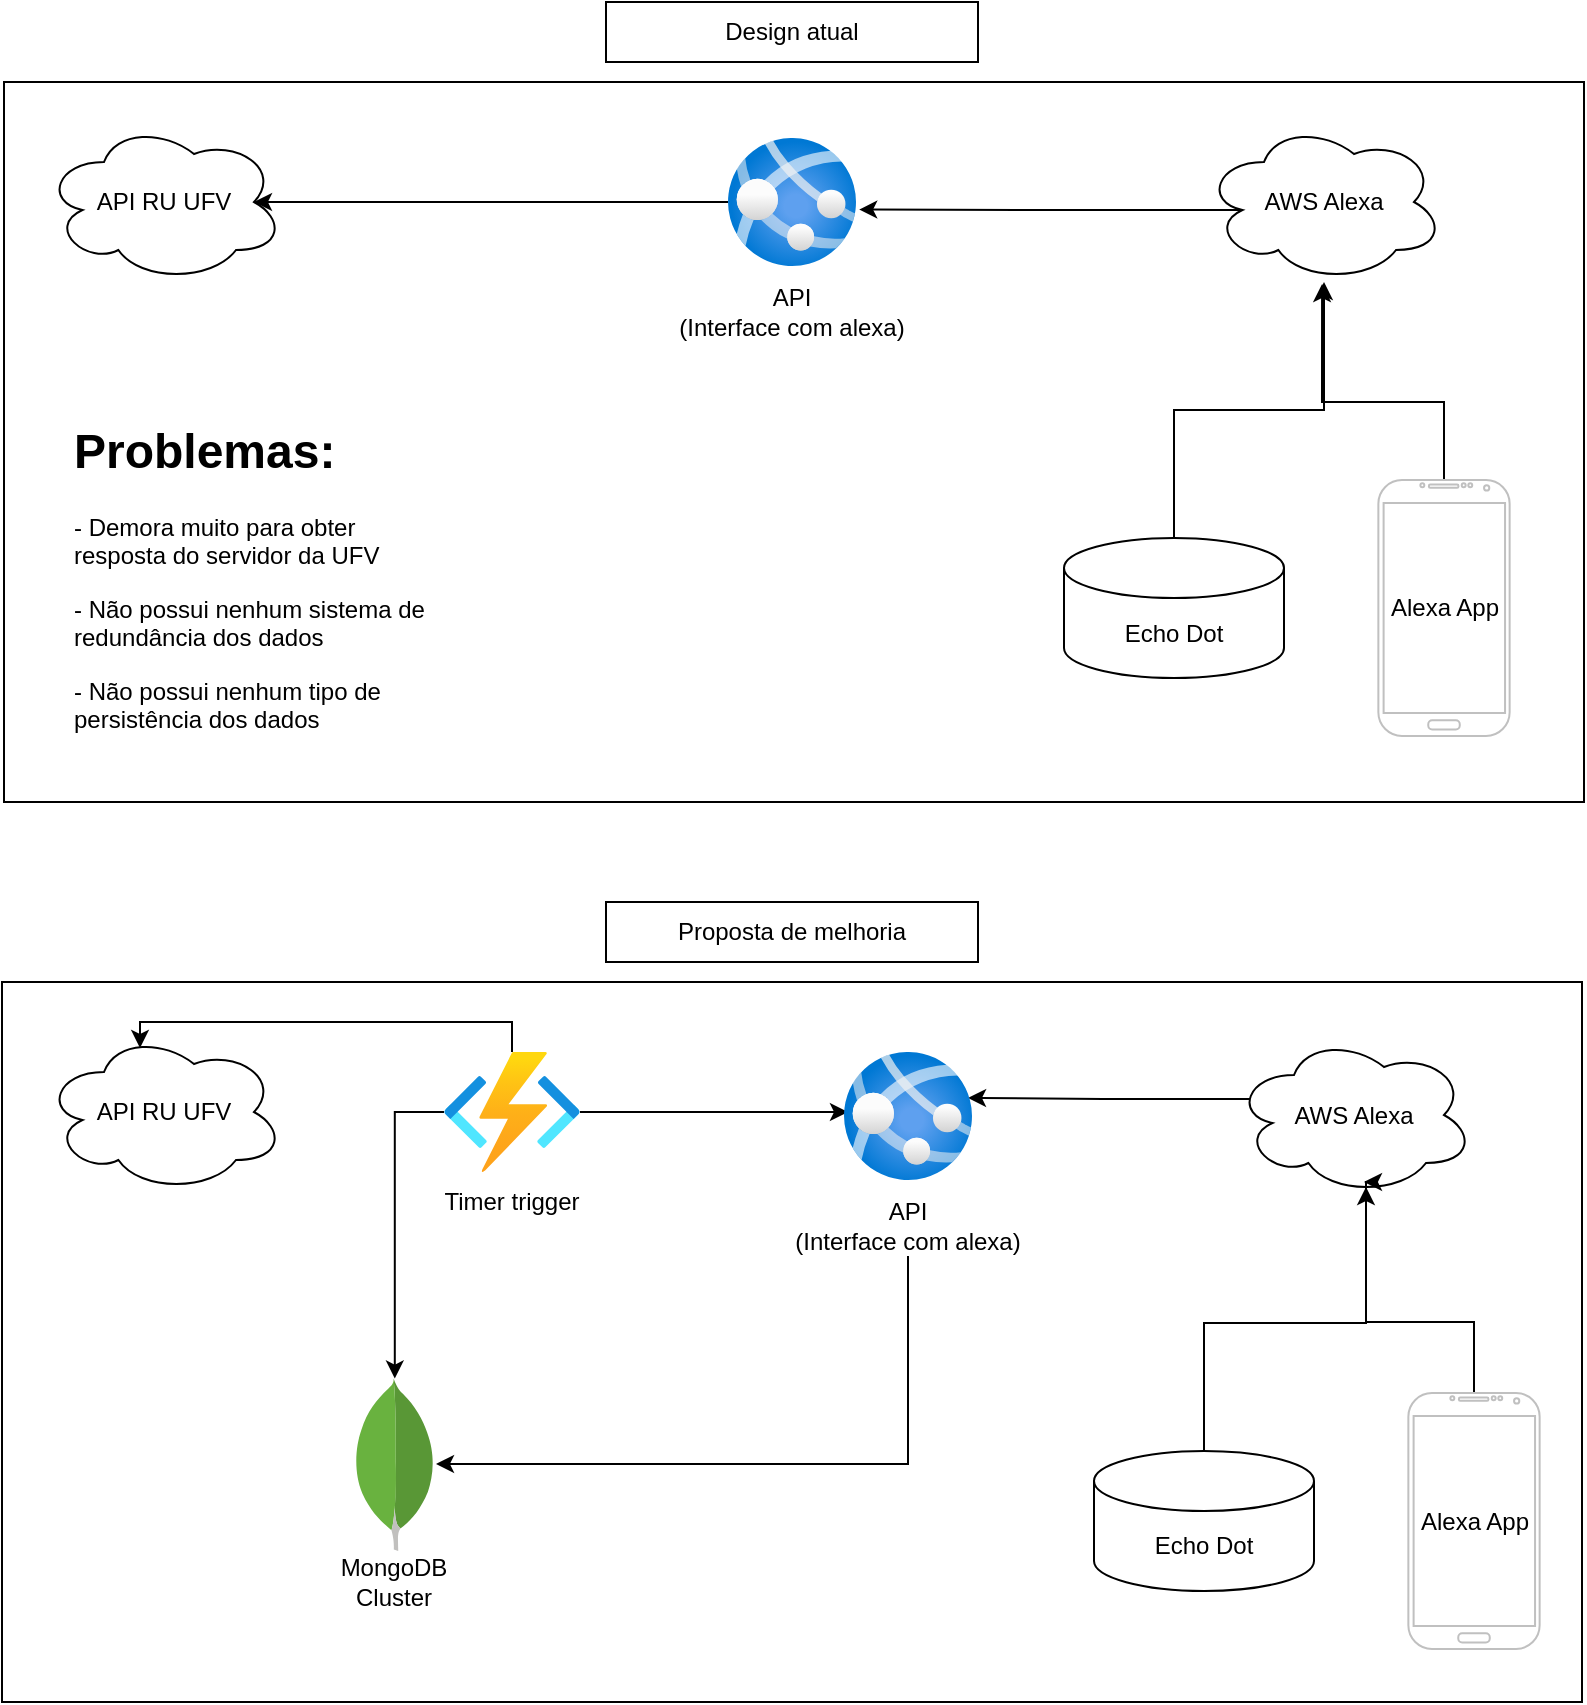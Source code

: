 <mxfile version="21.7.1" type="device">
  <diagram name="Página-1" id="xTHyaXP3TtM2jjibTxcM">
    <mxGraphModel dx="1434" dy="768" grid="1" gridSize="10" guides="1" tooltips="1" connect="1" arrows="1" fold="1" page="1" pageScale="1" pageWidth="827" pageHeight="1169" math="0" shadow="0">
      <root>
        <mxCell id="0" />
        <mxCell id="1" parent="0" />
        <mxCell id="FzWNlWGnKpsSqZs4l5TT-17" value="" style="rounded=0;whiteSpace=wrap;html=1;movable=0;resizable=0;rotatable=0;deletable=0;editable=0;locked=1;connectable=0;" vertex="1" parent="1">
          <mxGeometry x="20" y="70" width="790" height="360" as="geometry" />
        </mxCell>
        <mxCell id="FzWNlWGnKpsSqZs4l5TT-1" value="Design atual" style="rounded=0;whiteSpace=wrap;html=1;" vertex="1" parent="1">
          <mxGeometry x="321" y="30" width="186" height="30" as="geometry" />
        </mxCell>
        <mxCell id="FzWNlWGnKpsSqZs4l5TT-2" value="API RU UFV" style="ellipse;shape=cloud;whiteSpace=wrap;html=1;" vertex="1" parent="1">
          <mxGeometry x="40" y="90" width="120" height="80" as="geometry" />
        </mxCell>
        <mxCell id="FzWNlWGnKpsSqZs4l5TT-15" style="edgeStyle=orthogonalEdgeStyle;rounded=0;orthogonalLoop=1;jettySize=auto;html=1;entryX=0.875;entryY=0.5;entryDx=0;entryDy=0;entryPerimeter=0;" edge="1" parent="1" source="FzWNlWGnKpsSqZs4l5TT-3" target="FzWNlWGnKpsSqZs4l5TT-2">
          <mxGeometry relative="1" as="geometry" />
        </mxCell>
        <mxCell id="FzWNlWGnKpsSqZs4l5TT-3" value="" style="image;aspect=fixed;html=1;points=[];align=center;fontSize=12;image=img/lib/azure2/compute/App_Services.svg;" vertex="1" parent="1">
          <mxGeometry x="382" y="98" width="64" height="64" as="geometry" />
        </mxCell>
        <mxCell id="FzWNlWGnKpsSqZs4l5TT-4" value="API&lt;br&gt;(Interface com alexa)" style="text;html=1;strokeColor=none;fillColor=none;align=center;verticalAlign=middle;whiteSpace=wrap;rounded=0;" vertex="1" parent="1">
          <mxGeometry x="356" y="170" width="116" height="30" as="geometry" />
        </mxCell>
        <mxCell id="FzWNlWGnKpsSqZs4l5TT-13" style="edgeStyle=orthogonalEdgeStyle;rounded=0;orthogonalLoop=1;jettySize=auto;html=1;exitX=0.16;exitY=0.55;exitDx=0;exitDy=0;exitPerimeter=0;entryX=1.025;entryY=0.559;entryDx=0;entryDy=0;entryPerimeter=0;" edge="1" parent="1" source="FzWNlWGnKpsSqZs4l5TT-5" target="FzWNlWGnKpsSqZs4l5TT-3">
          <mxGeometry relative="1" as="geometry" />
        </mxCell>
        <mxCell id="FzWNlWGnKpsSqZs4l5TT-5" value="AWS Alexa" style="ellipse;shape=cloud;whiteSpace=wrap;html=1;" vertex="1" parent="1">
          <mxGeometry x="620" y="90" width="120" height="80" as="geometry" />
        </mxCell>
        <mxCell id="FzWNlWGnKpsSqZs4l5TT-11" style="edgeStyle=orthogonalEdgeStyle;rounded=0;orthogonalLoop=1;jettySize=auto;html=1;exitX=0.5;exitY=0;exitDx=0;exitDy=0;exitPerimeter=0;" edge="1" parent="1" source="FzWNlWGnKpsSqZs4l5TT-6" target="FzWNlWGnKpsSqZs4l5TT-5">
          <mxGeometry relative="1" as="geometry" />
        </mxCell>
        <mxCell id="FzWNlWGnKpsSqZs4l5TT-6" value="Echo Dot" style="shape=cylinder3;whiteSpace=wrap;html=1;boundedLbl=1;backgroundOutline=1;size=15;" vertex="1" parent="1">
          <mxGeometry x="550" y="298" width="110" height="70" as="geometry" />
        </mxCell>
        <mxCell id="FzWNlWGnKpsSqZs4l5TT-10" style="edgeStyle=orthogonalEdgeStyle;rounded=0;orthogonalLoop=1;jettySize=auto;html=1;entryX=0.492;entryY=1.013;entryDx=0;entryDy=0;entryPerimeter=0;" edge="1" parent="1" source="FzWNlWGnKpsSqZs4l5TT-7" target="FzWNlWGnKpsSqZs4l5TT-5">
          <mxGeometry relative="1" as="geometry">
            <Array as="points">
              <mxPoint x="740" y="230" />
              <mxPoint x="679" y="230" />
            </Array>
          </mxGeometry>
        </mxCell>
        <mxCell id="FzWNlWGnKpsSqZs4l5TT-7" value="" style="verticalLabelPosition=bottom;verticalAlign=top;html=1;shadow=0;dashed=0;strokeWidth=1;shape=mxgraph.android.phone2;strokeColor=#c0c0c0;" vertex="1" parent="1">
          <mxGeometry x="707.18" y="269" width="65.64" height="128" as="geometry" />
        </mxCell>
        <mxCell id="FzWNlWGnKpsSqZs4l5TT-8" value="Alexa App" style="text;html=1;align=center;verticalAlign=middle;resizable=0;points=[];autosize=1;strokeColor=none;fillColor=none;" vertex="1" parent="1">
          <mxGeometry x="700" y="318" width="80" height="30" as="geometry" />
        </mxCell>
        <mxCell id="FzWNlWGnKpsSqZs4l5TT-19" value="Proposta de melhoria" style="rounded=0;whiteSpace=wrap;html=1;" vertex="1" parent="1">
          <mxGeometry x="321" y="480" width="186" height="30" as="geometry" />
        </mxCell>
        <mxCell id="FzWNlWGnKpsSqZs4l5TT-20" value="" style="rounded=0;whiteSpace=wrap;html=1;movable=0;resizable=0;rotatable=0;deletable=0;editable=0;locked=1;connectable=0;" vertex="1" parent="1">
          <mxGeometry x="19" y="520" width="790" height="360" as="geometry" />
        </mxCell>
        <mxCell id="FzWNlWGnKpsSqZs4l5TT-21" value="&lt;h1&gt;Problemas:&lt;/h1&gt;&lt;p&gt;- Demora muito para obter resposta do servidor da UFV&lt;/p&gt;&lt;p&gt;- Não possui nenhum sistema de redundância dos dados&lt;/p&gt;&lt;p&gt;- Não possui nenhum tipo de persistência dos dados&lt;/p&gt;" style="text;html=1;strokeColor=none;fillColor=none;spacing=5;spacingTop=-20;whiteSpace=wrap;overflow=hidden;rounded=0;" vertex="1" parent="1">
          <mxGeometry x="50" y="235" width="190" height="162" as="geometry" />
        </mxCell>
        <mxCell id="FzWNlWGnKpsSqZs4l5TT-22" value="API RU UFV" style="ellipse;shape=cloud;whiteSpace=wrap;html=1;" vertex="1" parent="1">
          <mxGeometry x="40" y="545" width="120" height="80" as="geometry" />
        </mxCell>
        <mxCell id="FzWNlWGnKpsSqZs4l5TT-39" style="edgeStyle=orthogonalEdgeStyle;rounded=0;orthogonalLoop=1;jettySize=auto;html=1;" edge="1" parent="1" source="FzWNlWGnKpsSqZs4l5TT-23" target="FzWNlWGnKpsSqZs4l5TT-31">
          <mxGeometry relative="1" as="geometry" />
        </mxCell>
        <mxCell id="FzWNlWGnKpsSqZs4l5TT-40" style="edgeStyle=orthogonalEdgeStyle;rounded=0;orthogonalLoop=1;jettySize=auto;html=1;entryX=0.031;entryY=0.469;entryDx=0;entryDy=0;entryPerimeter=0;" edge="1" parent="1" source="FzWNlWGnKpsSqZs4l5TT-23" target="FzWNlWGnKpsSqZs4l5TT-25">
          <mxGeometry relative="1" as="geometry" />
        </mxCell>
        <mxCell id="FzWNlWGnKpsSqZs4l5TT-46" style="edgeStyle=orthogonalEdgeStyle;rounded=0;orthogonalLoop=1;jettySize=auto;html=1;entryX=0.4;entryY=0.1;entryDx=0;entryDy=0;entryPerimeter=0;" edge="1" parent="1" source="FzWNlWGnKpsSqZs4l5TT-23" target="FzWNlWGnKpsSqZs4l5TT-22">
          <mxGeometry relative="1" as="geometry">
            <Array as="points">
              <mxPoint x="274" y="540" />
              <mxPoint x="88" y="540" />
            </Array>
          </mxGeometry>
        </mxCell>
        <mxCell id="FzWNlWGnKpsSqZs4l5TT-23" value="" style="image;aspect=fixed;html=1;points=[];align=center;fontSize=12;image=img/lib/azure2/compute/Function_Apps.svg;" vertex="1" parent="1">
          <mxGeometry x="240" y="555" width="68" height="60" as="geometry" />
        </mxCell>
        <mxCell id="FzWNlWGnKpsSqZs4l5TT-24" value="Timer trigger" style="text;html=1;strokeColor=none;fillColor=none;align=center;verticalAlign=middle;whiteSpace=wrap;rounded=0;" vertex="1" parent="1">
          <mxGeometry x="236" y="615" width="76" height="30" as="geometry" />
        </mxCell>
        <mxCell id="FzWNlWGnKpsSqZs4l5TT-47" style="edgeStyle=orthogonalEdgeStyle;rounded=0;orthogonalLoop=1;jettySize=auto;html=1;exitX=0.07;exitY=0.4;exitDx=0;exitDy=0;exitPerimeter=0;entryX=0.969;entryY=0.359;entryDx=0;entryDy=0;entryPerimeter=0;" edge="1" parent="1" source="FzWNlWGnKpsSqZs4l5TT-27" target="FzWNlWGnKpsSqZs4l5TT-25">
          <mxGeometry relative="1" as="geometry" />
        </mxCell>
        <mxCell id="FzWNlWGnKpsSqZs4l5TT-27" value="AWS Alexa" style="ellipse;shape=cloud;whiteSpace=wrap;html=1;" vertex="1" parent="1">
          <mxGeometry x="635" y="546.5" width="120" height="80" as="geometry" />
        </mxCell>
        <mxCell id="FzWNlWGnKpsSqZs4l5TT-37" style="edgeStyle=orthogonalEdgeStyle;rounded=0;orthogonalLoop=1;jettySize=auto;html=1;entryX=0.55;entryY=0.95;entryDx=0;entryDy=0;entryPerimeter=0;" edge="1" parent="1" source="FzWNlWGnKpsSqZs4l5TT-28" target="FzWNlWGnKpsSqZs4l5TT-27">
          <mxGeometry relative="1" as="geometry" />
        </mxCell>
        <mxCell id="FzWNlWGnKpsSqZs4l5TT-28" value="Echo Dot" style="shape=cylinder3;whiteSpace=wrap;html=1;boundedLbl=1;backgroundOutline=1;size=15;" vertex="1" parent="1">
          <mxGeometry x="565" y="754.5" width="110" height="70" as="geometry" />
        </mxCell>
        <mxCell id="FzWNlWGnKpsSqZs4l5TT-38" style="edgeStyle=orthogonalEdgeStyle;rounded=0;orthogonalLoop=1;jettySize=auto;html=1;" edge="1" parent="1" source="FzWNlWGnKpsSqZs4l5TT-29">
          <mxGeometry relative="1" as="geometry">
            <mxPoint x="700" y="620" as="targetPoint" />
            <Array as="points">
              <mxPoint x="755" y="690" />
              <mxPoint x="701" y="690" />
            </Array>
          </mxGeometry>
        </mxCell>
        <mxCell id="FzWNlWGnKpsSqZs4l5TT-29" value="" style="verticalLabelPosition=bottom;verticalAlign=top;html=1;shadow=0;dashed=0;strokeWidth=1;shape=mxgraph.android.phone2;strokeColor=#c0c0c0;" vertex="1" parent="1">
          <mxGeometry x="722.18" y="725.5" width="65.64" height="128" as="geometry" />
        </mxCell>
        <mxCell id="FzWNlWGnKpsSqZs4l5TT-30" value="Alexa App" style="text;html=1;align=center;verticalAlign=middle;resizable=0;points=[];autosize=1;strokeColor=none;fillColor=none;" vertex="1" parent="1">
          <mxGeometry x="715" y="774.5" width="80" height="30" as="geometry" />
        </mxCell>
        <mxCell id="FzWNlWGnKpsSqZs4l5TT-31" value="" style="dashed=0;outlineConnect=0;html=1;align=center;labelPosition=center;verticalLabelPosition=bottom;verticalAlign=top;shape=mxgraph.weblogos.mongodb" vertex="1" parent="1">
          <mxGeometry x="194.8" y="718.3" width="41.2" height="86.2" as="geometry" />
        </mxCell>
        <mxCell id="FzWNlWGnKpsSqZs4l5TT-32" value="MongoDB Cluster" style="text;html=1;strokeColor=none;fillColor=none;align=center;verticalAlign=middle;whiteSpace=wrap;rounded=0;" vertex="1" parent="1">
          <mxGeometry x="185.4" y="804.5" width="60" height="30" as="geometry" />
        </mxCell>
        <mxCell id="FzWNlWGnKpsSqZs4l5TT-43" value="" style="group" vertex="1" connectable="0" parent="1">
          <mxGeometry x="414" y="555" width="116" height="102" as="geometry" />
        </mxCell>
        <mxCell id="FzWNlWGnKpsSqZs4l5TT-25" value="" style="image;aspect=fixed;html=1;points=[];align=center;fontSize=12;image=img/lib/azure2/compute/App_Services.svg;" vertex="1" parent="FzWNlWGnKpsSqZs4l5TT-43">
          <mxGeometry x="26" width="64" height="64" as="geometry" />
        </mxCell>
        <mxCell id="FzWNlWGnKpsSqZs4l5TT-26" value="API&lt;br&gt;(Interface com alexa)" style="text;html=1;strokeColor=none;fillColor=none;align=center;verticalAlign=middle;whiteSpace=wrap;rounded=0;" vertex="1" parent="FzWNlWGnKpsSqZs4l5TT-43">
          <mxGeometry y="72" width="116" height="30" as="geometry" />
        </mxCell>
        <mxCell id="FzWNlWGnKpsSqZs4l5TT-44" style="edgeStyle=orthogonalEdgeStyle;rounded=0;orthogonalLoop=1;jettySize=auto;html=1;" edge="1" parent="1" source="FzWNlWGnKpsSqZs4l5TT-26" target="FzWNlWGnKpsSqZs4l5TT-31">
          <mxGeometry relative="1" as="geometry">
            <Array as="points">
              <mxPoint x="472" y="761" />
            </Array>
          </mxGeometry>
        </mxCell>
      </root>
    </mxGraphModel>
  </diagram>
</mxfile>

